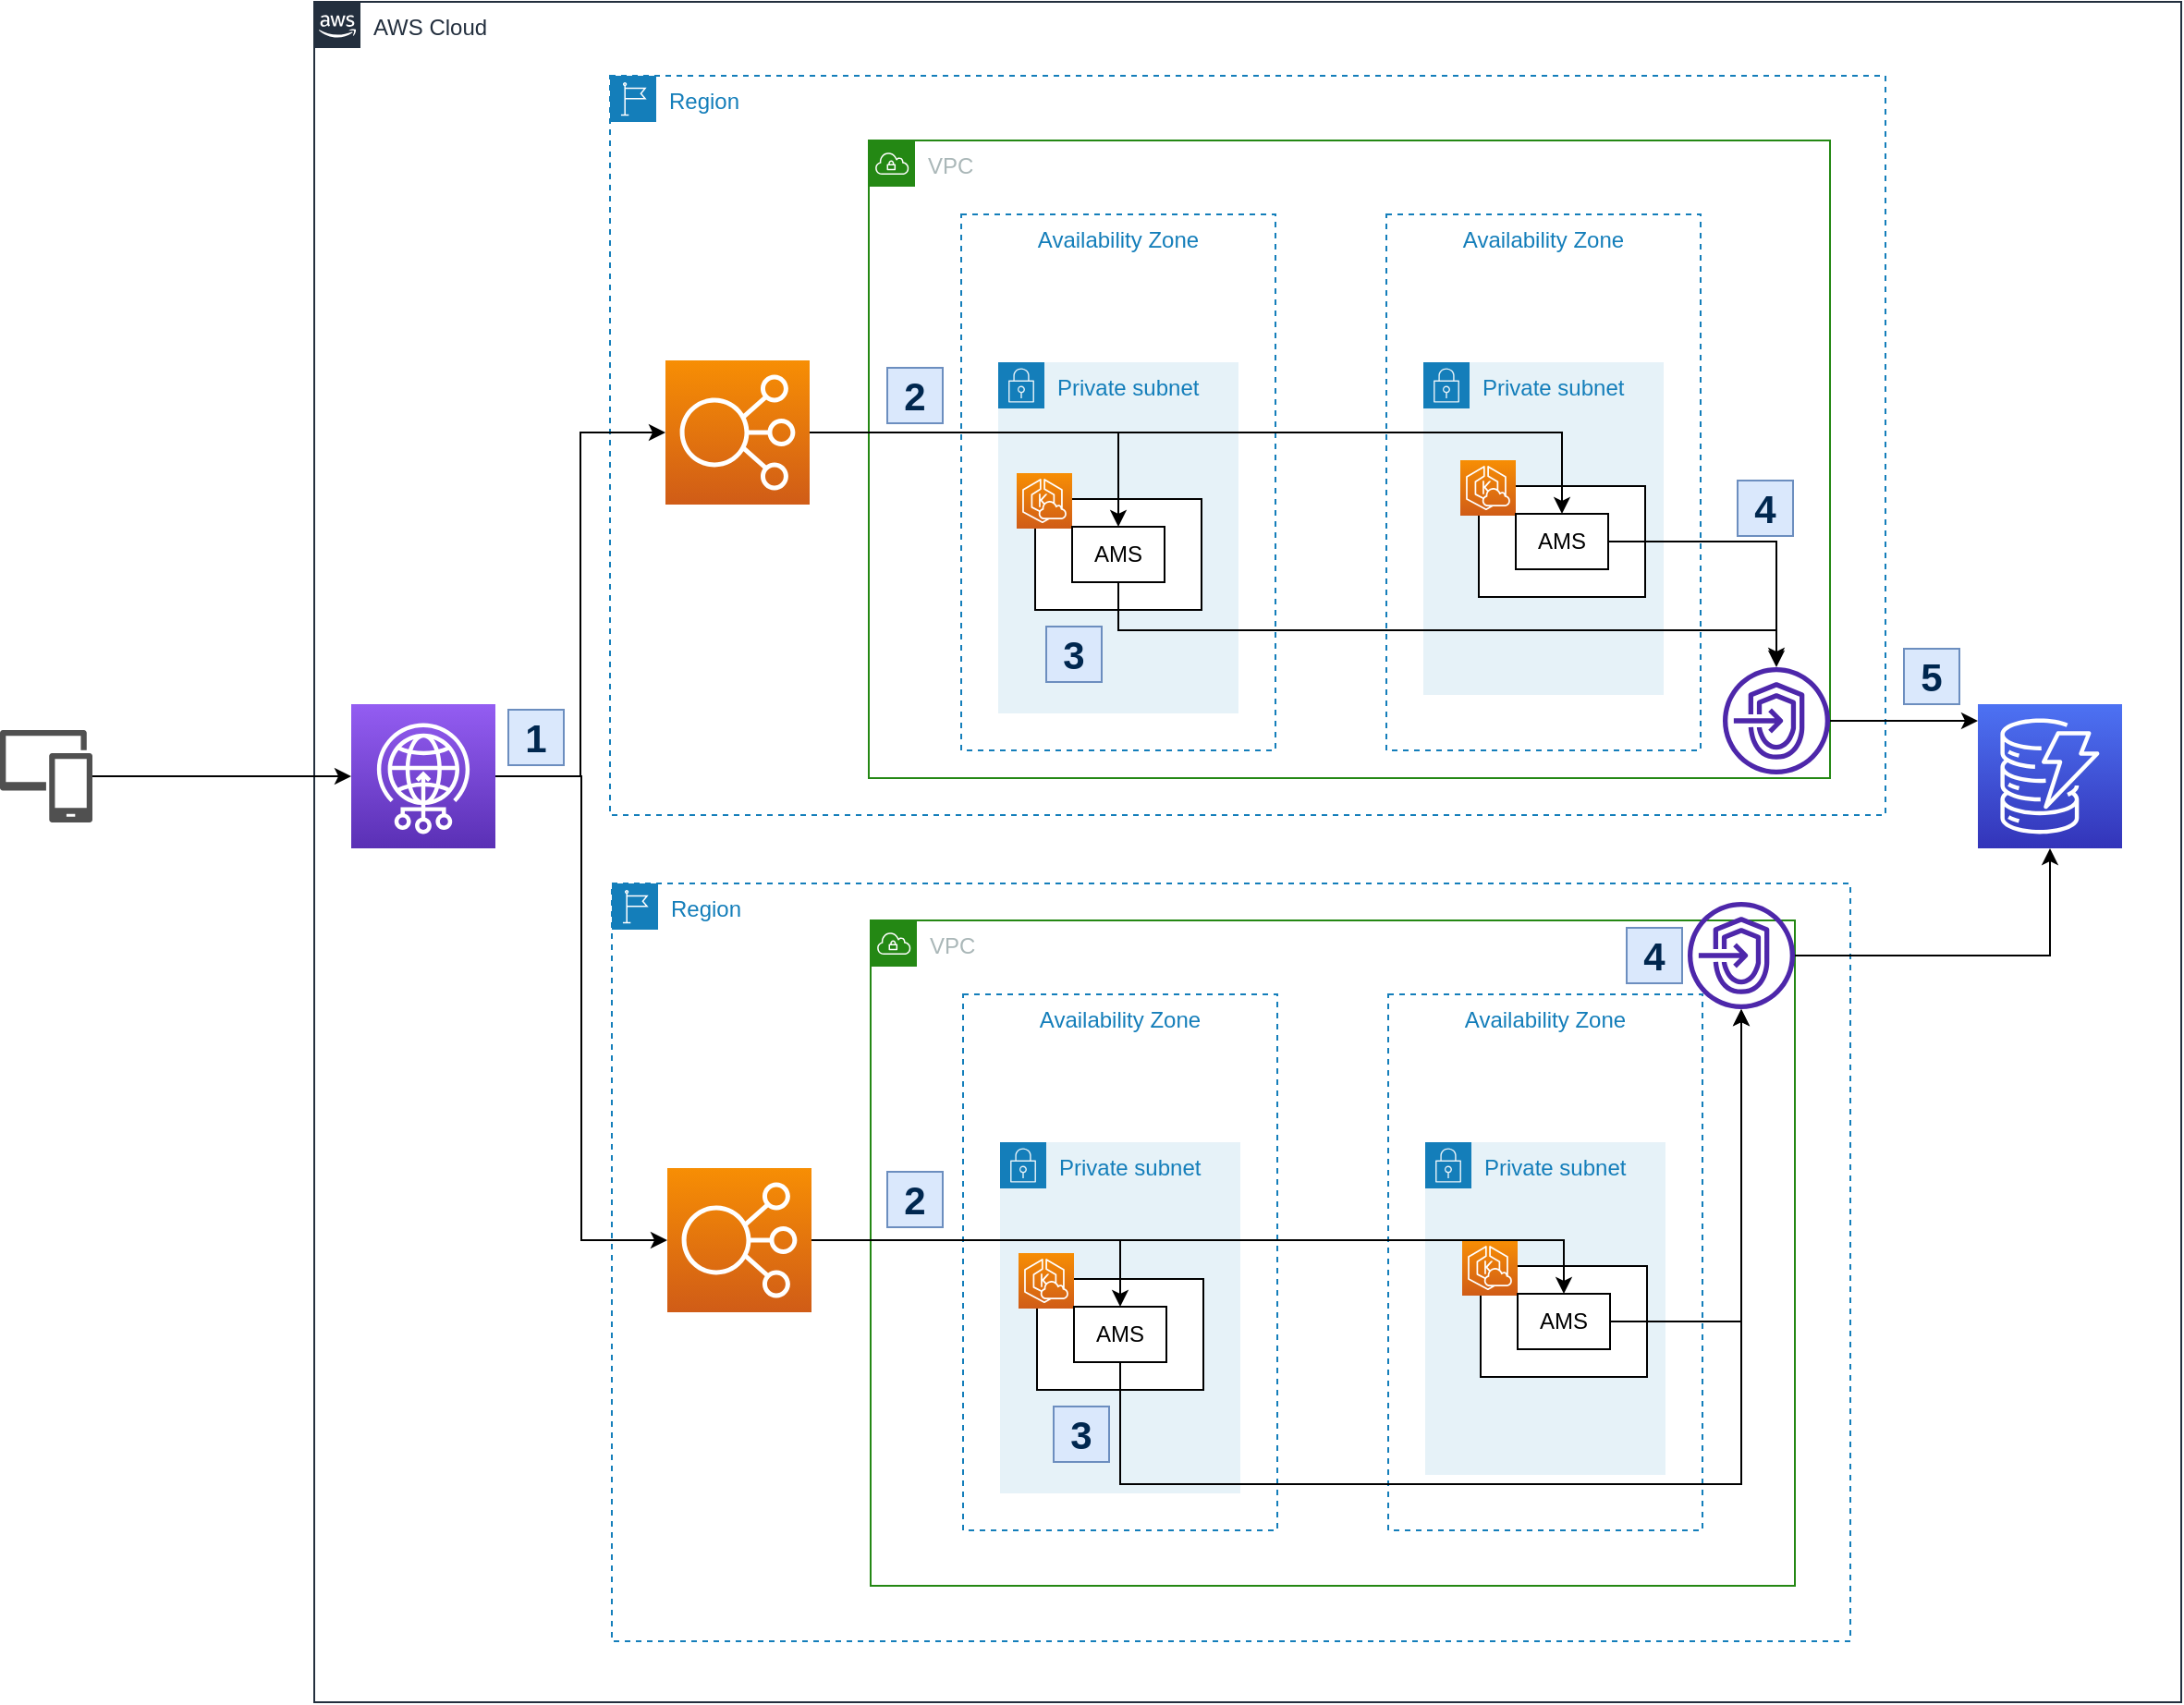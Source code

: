<mxfile version="17.2.4" type="github">
  <diagram id="Ht1M8jgEwFfnCIfOTk4-" name="Page-1">
    <mxGraphModel dx="2591" dy="737" grid="1" gridSize="10" guides="1" tooltips="1" connect="1" arrows="1" fold="1" page="1" pageScale="1" pageWidth="1169" pageHeight="827" math="0" shadow="0">
      <root>
        <mxCell id="0" />
        <mxCell id="1" parent="0" />
        <mxCell id="BS2HCUqMPW_Un4Ivq9xh-9" value="AWS Cloud" style="points=[[0,0],[0.25,0],[0.5,0],[0.75,0],[1,0],[1,0.25],[1,0.5],[1,0.75],[1,1],[0.75,1],[0.5,1],[0.25,1],[0,1],[0,0.75],[0,0.5],[0,0.25]];outlineConnect=0;gradientColor=none;html=1;whiteSpace=wrap;fontSize=12;fontStyle=0;container=1;pointerEvents=0;collapsible=0;recursiveResize=0;shape=mxgraph.aws4.group;grIcon=mxgraph.aws4.group_aws_cloud_alt;strokeColor=#232F3E;fillColor=none;verticalAlign=top;align=left;spacingLeft=30;fontColor=#232F3E;dashed=0;" vertex="1" parent="1">
          <mxGeometry x="90" y="140" width="1010" height="920" as="geometry" />
        </mxCell>
        <mxCell id="BS2HCUqMPW_Un4Ivq9xh-10" value="Region" style="points=[[0,0],[0.25,0],[0.5,0],[0.75,0],[1,0],[1,0.25],[1,0.5],[1,0.75],[1,1],[0.75,1],[0.5,1],[0.25,1],[0,1],[0,0.75],[0,0.5],[0,0.25]];outlineConnect=0;gradientColor=none;html=1;whiteSpace=wrap;fontSize=12;fontStyle=0;container=1;pointerEvents=0;collapsible=0;recursiveResize=0;shape=mxgraph.aws4.group;grIcon=mxgraph.aws4.group_region;strokeColor=#147EBA;fillColor=none;verticalAlign=top;align=left;spacingLeft=30;fontColor=#147EBA;dashed=1;" vertex="1" parent="BS2HCUqMPW_Un4Ivq9xh-9">
          <mxGeometry x="160" y="40" width="690" height="400" as="geometry" />
        </mxCell>
        <mxCell id="BS2HCUqMPW_Un4Ivq9xh-13" value="VPC" style="points=[[0,0],[0.25,0],[0.5,0],[0.75,0],[1,0],[1,0.25],[1,0.5],[1,0.75],[1,1],[0.75,1],[0.5,1],[0.25,1],[0,1],[0,0.75],[0,0.5],[0,0.25]];outlineConnect=0;gradientColor=none;html=1;whiteSpace=wrap;fontSize=12;fontStyle=0;container=1;pointerEvents=0;collapsible=0;recursiveResize=0;shape=mxgraph.aws4.group;grIcon=mxgraph.aws4.group_vpc;strokeColor=#248814;fillColor=none;verticalAlign=top;align=left;spacingLeft=30;fontColor=#AAB7B8;dashed=0;" vertex="1" parent="BS2HCUqMPW_Un4Ivq9xh-10">
          <mxGeometry x="140" y="35" width="520" height="345" as="geometry" />
        </mxCell>
        <mxCell id="BS2HCUqMPW_Un4Ivq9xh-11" value="Availability Zone" style="fillColor=none;strokeColor=#147EBA;dashed=1;verticalAlign=top;fontStyle=0;fontColor=#147EBA;" vertex="1" parent="BS2HCUqMPW_Un4Ivq9xh-13">
          <mxGeometry x="50" y="40" width="170" height="290" as="geometry" />
        </mxCell>
        <mxCell id="BS2HCUqMPW_Un4Ivq9xh-14" value="Private subnet" style="points=[[0,0],[0.25,0],[0.5,0],[0.75,0],[1,0],[1,0.25],[1,0.5],[1,0.75],[1,1],[0.75,1],[0.5,1],[0.25,1],[0,1],[0,0.75],[0,0.5],[0,0.25]];outlineConnect=0;gradientColor=none;html=1;whiteSpace=wrap;fontSize=12;fontStyle=0;container=1;pointerEvents=0;collapsible=0;recursiveResize=0;shape=mxgraph.aws4.group;grIcon=mxgraph.aws4.group_security_group;grStroke=0;strokeColor=#147EBA;fillColor=#E6F2F8;verticalAlign=top;align=left;spacingLeft=30;fontColor=#147EBA;dashed=0;" vertex="1" parent="BS2HCUqMPW_Un4Ivq9xh-13">
          <mxGeometry x="70" y="120" width="130" height="190" as="geometry" />
        </mxCell>
        <mxCell id="BS2HCUqMPW_Un4Ivq9xh-18" value="" style="group" vertex="1" connectable="0" parent="BS2HCUqMPW_Un4Ivq9xh-14">
          <mxGeometry x="10" y="60" width="100" height="74" as="geometry" />
        </mxCell>
        <mxCell id="BS2HCUqMPW_Un4Ivq9xh-17" value="" style="rounded=0;whiteSpace=wrap;html=1;" vertex="1" parent="BS2HCUqMPW_Un4Ivq9xh-18">
          <mxGeometry x="10" y="14" width="90" height="60" as="geometry" />
        </mxCell>
        <mxCell id="BS2HCUqMPW_Un4Ivq9xh-1" value="" style="sketch=0;points=[[0,0,0],[0.25,0,0],[0.5,0,0],[0.75,0,0],[1,0,0],[0,1,0],[0.25,1,0],[0.5,1,0],[0.75,1,0],[1,1,0],[0,0.25,0],[0,0.5,0],[0,0.75,0],[1,0.25,0],[1,0.5,0],[1,0.75,0]];outlineConnect=0;fontColor=#232F3E;gradientColor=#F78E04;gradientDirection=north;fillColor=#D05C17;strokeColor=#ffffff;dashed=0;verticalLabelPosition=bottom;verticalAlign=top;align=center;html=1;fontSize=12;fontStyle=0;aspect=fixed;shape=mxgraph.aws4.resourceIcon;resIcon=mxgraph.aws4.eks_cloud;" vertex="1" parent="BS2HCUqMPW_Un4Ivq9xh-18">
          <mxGeometry width="30" height="30" as="geometry" />
        </mxCell>
        <mxCell id="BS2HCUqMPW_Un4Ivq9xh-27" value="AMS" style="rounded=0;whiteSpace=wrap;html=1;" vertex="1" parent="BS2HCUqMPW_Un4Ivq9xh-18">
          <mxGeometry x="30" y="29" width="50" height="30" as="geometry" />
        </mxCell>
        <mxCell id="BS2HCUqMPW_Un4Ivq9xh-82" value="&lt;b&gt;&lt;font style=&quot;font-size: 21px&quot; color=&quot;#00274f&quot;&gt;3&lt;/font&gt;&lt;/b&gt;" style="text;html=1;strokeColor=#6c8ebf;fillColor=#dae8fc;align=center;verticalAlign=middle;whiteSpace=wrap;rounded=0;" vertex="1" parent="BS2HCUqMPW_Un4Ivq9xh-14">
          <mxGeometry x="26" y="143" width="30" height="30" as="geometry" />
        </mxCell>
        <mxCell id="BS2HCUqMPW_Un4Ivq9xh-15" value="Private subnet" style="points=[[0,0],[0.25,0],[0.5,0],[0.75,0],[1,0],[1,0.25],[1,0.5],[1,0.75],[1,1],[0.75,1],[0.5,1],[0.25,1],[0,1],[0,0.75],[0,0.5],[0,0.25]];outlineConnect=0;gradientColor=none;html=1;whiteSpace=wrap;fontSize=12;fontStyle=0;container=1;pointerEvents=0;collapsible=0;recursiveResize=0;shape=mxgraph.aws4.group;grIcon=mxgraph.aws4.group_security_group;grStroke=0;strokeColor=#147EBA;fillColor=#E6F2F8;verticalAlign=top;align=left;spacingLeft=30;fontColor=#147EBA;dashed=0;" vertex="1" parent="BS2HCUqMPW_Un4Ivq9xh-13">
          <mxGeometry x="300" y="120" width="130" height="180" as="geometry" />
        </mxCell>
        <mxCell id="BS2HCUqMPW_Un4Ivq9xh-12" value="Availability Zone" style="fillColor=none;strokeColor=#147EBA;dashed=1;verticalAlign=top;fontStyle=0;fontColor=#147EBA;" vertex="1" parent="BS2HCUqMPW_Un4Ivq9xh-13">
          <mxGeometry x="280" y="40" width="170" height="290" as="geometry" />
        </mxCell>
        <mxCell id="BS2HCUqMPW_Un4Ivq9xh-32" value="" style="group" vertex="1" connectable="0" parent="BS2HCUqMPW_Un4Ivq9xh-13">
          <mxGeometry x="320" y="173" width="100" height="74" as="geometry" />
        </mxCell>
        <mxCell id="BS2HCUqMPW_Un4Ivq9xh-33" value="" style="rounded=0;whiteSpace=wrap;html=1;" vertex="1" parent="BS2HCUqMPW_Un4Ivq9xh-32">
          <mxGeometry x="10" y="14" width="90" height="60" as="geometry" />
        </mxCell>
        <mxCell id="BS2HCUqMPW_Un4Ivq9xh-34" value="" style="sketch=0;points=[[0,0,0],[0.25,0,0],[0.5,0,0],[0.75,0,0],[1,0,0],[0,1,0],[0.25,1,0],[0.5,1,0],[0.75,1,0],[1,1,0],[0,0.25,0],[0,0.5,0],[0,0.75,0],[1,0.25,0],[1,0.5,0],[1,0.75,0]];outlineConnect=0;fontColor=#232F3E;gradientColor=#F78E04;gradientDirection=north;fillColor=#D05C17;strokeColor=#ffffff;dashed=0;verticalLabelPosition=bottom;verticalAlign=top;align=center;html=1;fontSize=12;fontStyle=0;aspect=fixed;shape=mxgraph.aws4.resourceIcon;resIcon=mxgraph.aws4.eks_cloud;" vertex="1" parent="BS2HCUqMPW_Un4Ivq9xh-32">
          <mxGeometry width="30" height="30" as="geometry" />
        </mxCell>
        <mxCell id="BS2HCUqMPW_Un4Ivq9xh-35" value="AMS" style="rounded=0;whiteSpace=wrap;html=1;" vertex="1" parent="BS2HCUqMPW_Un4Ivq9xh-32">
          <mxGeometry x="30" y="29" width="50" height="30" as="geometry" />
        </mxCell>
        <mxCell id="BS2HCUqMPW_Un4Ivq9xh-40" value="" style="sketch=0;outlineConnect=0;fontColor=#232F3E;gradientColor=none;fillColor=#4D27AA;strokeColor=none;dashed=0;verticalLabelPosition=bottom;verticalAlign=top;align=center;html=1;fontSize=12;fontStyle=0;aspect=fixed;pointerEvents=1;shape=mxgraph.aws4.endpoints;" vertex="1" parent="BS2HCUqMPW_Un4Ivq9xh-13">
          <mxGeometry x="462" y="285" width="58" height="58" as="geometry" />
        </mxCell>
        <mxCell id="BS2HCUqMPW_Un4Ivq9xh-42" style="edgeStyle=orthogonalEdgeStyle;rounded=0;orthogonalLoop=1;jettySize=auto;html=1;exitX=1;exitY=0.5;exitDx=0;exitDy=0;" edge="1" parent="BS2HCUqMPW_Un4Ivq9xh-13" source="BS2HCUqMPW_Un4Ivq9xh-35" target="BS2HCUqMPW_Un4Ivq9xh-40">
          <mxGeometry relative="1" as="geometry">
            <mxPoint x="420" y="217" as="sourcePoint" />
          </mxGeometry>
        </mxCell>
        <mxCell id="BS2HCUqMPW_Un4Ivq9xh-45" style="edgeStyle=orthogonalEdgeStyle;rounded=0;orthogonalLoop=1;jettySize=auto;html=1;entryX=0.5;entryY=-0.026;entryDx=0;entryDy=0;entryPerimeter=0;" edge="1" parent="BS2HCUqMPW_Un4Ivq9xh-13" source="BS2HCUqMPW_Un4Ivq9xh-27" target="BS2HCUqMPW_Un4Ivq9xh-40">
          <mxGeometry relative="1" as="geometry">
            <Array as="points">
              <mxPoint x="135" y="265" />
              <mxPoint x="491" y="265" />
            </Array>
          </mxGeometry>
        </mxCell>
        <mxCell id="BS2HCUqMPW_Un4Ivq9xh-80" value="&lt;b&gt;&lt;font style=&quot;font-size: 21px&quot; color=&quot;#00274f&quot;&gt;2&lt;/font&gt;&lt;/b&gt;" style="text;html=1;strokeColor=#6c8ebf;fillColor=#dae8fc;align=center;verticalAlign=middle;whiteSpace=wrap;rounded=0;" vertex="1" parent="BS2HCUqMPW_Un4Ivq9xh-13">
          <mxGeometry x="10" y="123" width="30" height="30" as="geometry" />
        </mxCell>
        <mxCell id="BS2HCUqMPW_Un4Ivq9xh-84" value="&lt;b&gt;&lt;font style=&quot;font-size: 21px&quot; color=&quot;#00274f&quot;&gt;4&lt;/font&gt;&lt;/b&gt;" style="text;html=1;strokeColor=#6c8ebf;fillColor=#dae8fc;align=center;verticalAlign=middle;whiteSpace=wrap;rounded=0;" vertex="1" parent="BS2HCUqMPW_Un4Ivq9xh-13">
          <mxGeometry x="470" y="184" width="30" height="30" as="geometry" />
        </mxCell>
        <mxCell id="BS2HCUqMPW_Un4Ivq9xh-16" value="" style="sketch=0;points=[[0,0,0],[0.25,0,0],[0.5,0,0],[0.75,0,0],[1,0,0],[0,1,0],[0.25,1,0],[0.5,1,0],[0.75,1,0],[1,1,0],[0,0.25,0],[0,0.5,0],[0,0.75,0],[1,0.25,0],[1,0.5,0],[1,0.75,0]];outlineConnect=0;fontColor=#232F3E;gradientColor=#F78E04;gradientDirection=north;fillColor=#D05C17;strokeColor=#ffffff;dashed=0;verticalLabelPosition=bottom;verticalAlign=top;align=center;html=1;fontSize=12;fontStyle=0;aspect=fixed;shape=mxgraph.aws4.resourceIcon;resIcon=mxgraph.aws4.elastic_load_balancing;" vertex="1" parent="BS2HCUqMPW_Un4Ivq9xh-10">
          <mxGeometry x="30" y="154" width="78" height="78" as="geometry" />
        </mxCell>
        <mxCell id="BS2HCUqMPW_Un4Ivq9xh-38" style="edgeStyle=orthogonalEdgeStyle;rounded=0;orthogonalLoop=1;jettySize=auto;html=1;entryX=0.5;entryY=0;entryDx=0;entryDy=0;" edge="1" parent="BS2HCUqMPW_Un4Ivq9xh-10" source="BS2HCUqMPW_Un4Ivq9xh-16" target="BS2HCUqMPW_Un4Ivq9xh-35">
          <mxGeometry relative="1" as="geometry" />
        </mxCell>
        <mxCell id="BS2HCUqMPW_Un4Ivq9xh-37" style="edgeStyle=orthogonalEdgeStyle;rounded=0;orthogonalLoop=1;jettySize=auto;html=1;entryX=0.5;entryY=0;entryDx=0;entryDy=0;" edge="1" parent="BS2HCUqMPW_Un4Ivq9xh-10" source="BS2HCUqMPW_Un4Ivq9xh-16" target="BS2HCUqMPW_Un4Ivq9xh-27">
          <mxGeometry relative="1" as="geometry">
            <mxPoint x="290" y="230" as="targetPoint" />
          </mxGeometry>
        </mxCell>
        <mxCell id="BS2HCUqMPW_Un4Ivq9xh-39" value="" style="sketch=0;points=[[0,0,0],[0.25,0,0],[0.5,0,0],[0.75,0,0],[1,0,0],[0,1,0],[0.25,1,0],[0.5,1,0],[0.75,1,0],[1,1,0],[0,0.25,0],[0,0.5,0],[0,0.75,0],[1,0.25,0],[1,0.5,0],[1,0.75,0]];outlineConnect=0;fontColor=#232F3E;gradientColor=#4D72F3;gradientDirection=north;fillColor=#3334B9;strokeColor=#ffffff;dashed=0;verticalLabelPosition=bottom;verticalAlign=top;align=center;html=1;fontSize=12;fontStyle=0;aspect=fixed;shape=mxgraph.aws4.resourceIcon;resIcon=mxgraph.aws4.dynamodb;" vertex="1" parent="BS2HCUqMPW_Un4Ivq9xh-9">
          <mxGeometry x="900" y="380" width="78" height="78" as="geometry" />
        </mxCell>
        <mxCell id="BS2HCUqMPW_Un4Ivq9xh-43" style="edgeStyle=orthogonalEdgeStyle;rounded=0;orthogonalLoop=1;jettySize=auto;html=1;" edge="1" parent="BS2HCUqMPW_Un4Ivq9xh-9" source="BS2HCUqMPW_Un4Ivq9xh-40" target="BS2HCUqMPW_Un4Ivq9xh-39">
          <mxGeometry relative="1" as="geometry">
            <mxPoint x="850" y="580" as="sourcePoint" />
            <Array as="points">
              <mxPoint x="860" y="389" />
              <mxPoint x="860" y="389" />
            </Array>
          </mxGeometry>
        </mxCell>
        <mxCell id="BS2HCUqMPW_Un4Ivq9xh-46" value="Region" style="points=[[0,0],[0.25,0],[0.5,0],[0.75,0],[1,0],[1,0.25],[1,0.5],[1,0.75],[1,1],[0.75,1],[0.5,1],[0.25,1],[0,1],[0,0.75],[0,0.5],[0,0.25]];outlineConnect=0;gradientColor=none;html=1;whiteSpace=wrap;fontSize=12;fontStyle=0;container=1;pointerEvents=0;collapsible=0;recursiveResize=0;shape=mxgraph.aws4.group;grIcon=mxgraph.aws4.group_region;strokeColor=#147EBA;fillColor=none;verticalAlign=top;align=left;spacingLeft=30;fontColor=#147EBA;dashed=1;" vertex="1" parent="BS2HCUqMPW_Un4Ivq9xh-9">
          <mxGeometry x="161" y="477" width="670" height="410" as="geometry" />
        </mxCell>
        <mxCell id="BS2HCUqMPW_Un4Ivq9xh-47" value="VPC" style="points=[[0,0],[0.25,0],[0.5,0],[0.75,0],[1,0],[1,0.25],[1,0.5],[1,0.75],[1,1],[0.75,1],[0.5,1],[0.25,1],[0,1],[0,0.75],[0,0.5],[0,0.25]];outlineConnect=0;gradientColor=none;html=1;whiteSpace=wrap;fontSize=12;fontStyle=0;container=1;pointerEvents=0;collapsible=0;recursiveResize=0;shape=mxgraph.aws4.group;grIcon=mxgraph.aws4.group_vpc;strokeColor=#248814;fillColor=none;verticalAlign=top;align=left;spacingLeft=30;fontColor=#AAB7B8;dashed=0;" vertex="1" parent="BS2HCUqMPW_Un4Ivq9xh-46">
          <mxGeometry x="140" y="20" width="500" height="360" as="geometry" />
        </mxCell>
        <mxCell id="BS2HCUqMPW_Un4Ivq9xh-48" value="Availability Zone" style="fillColor=none;strokeColor=#147EBA;dashed=1;verticalAlign=top;fontStyle=0;fontColor=#147EBA;" vertex="1" parent="BS2HCUqMPW_Un4Ivq9xh-47">
          <mxGeometry x="50" y="40" width="170" height="290" as="geometry" />
        </mxCell>
        <mxCell id="BS2HCUqMPW_Un4Ivq9xh-49" value="Private subnet" style="points=[[0,0],[0.25,0],[0.5,0],[0.75,0],[1,0],[1,0.25],[1,0.5],[1,0.75],[1,1],[0.75,1],[0.5,1],[0.25,1],[0,1],[0,0.75],[0,0.5],[0,0.25]];outlineConnect=0;gradientColor=none;html=1;whiteSpace=wrap;fontSize=12;fontStyle=0;container=1;pointerEvents=0;collapsible=0;recursiveResize=0;shape=mxgraph.aws4.group;grIcon=mxgraph.aws4.group_security_group;grStroke=0;strokeColor=#147EBA;fillColor=#E6F2F8;verticalAlign=top;align=left;spacingLeft=30;fontColor=#147EBA;dashed=0;" vertex="1" parent="BS2HCUqMPW_Un4Ivq9xh-47">
          <mxGeometry x="70" y="120" width="130" height="190" as="geometry" />
        </mxCell>
        <mxCell id="BS2HCUqMPW_Un4Ivq9xh-50" value="" style="group" vertex="1" connectable="0" parent="BS2HCUqMPW_Un4Ivq9xh-49">
          <mxGeometry x="10" y="60" width="100" height="74" as="geometry" />
        </mxCell>
        <mxCell id="BS2HCUqMPW_Un4Ivq9xh-51" value="" style="rounded=0;whiteSpace=wrap;html=1;" vertex="1" parent="BS2HCUqMPW_Un4Ivq9xh-50">
          <mxGeometry x="10" y="14" width="90" height="60" as="geometry" />
        </mxCell>
        <mxCell id="BS2HCUqMPW_Un4Ivq9xh-52" value="" style="sketch=0;points=[[0,0,0],[0.25,0,0],[0.5,0,0],[0.75,0,0],[1,0,0],[0,1,0],[0.25,1,0],[0.5,1,0],[0.75,1,0],[1,1,0],[0,0.25,0],[0,0.5,0],[0,0.75,0],[1,0.25,0],[1,0.5,0],[1,0.75,0]];outlineConnect=0;fontColor=#232F3E;gradientColor=#F78E04;gradientDirection=north;fillColor=#D05C17;strokeColor=#ffffff;dashed=0;verticalLabelPosition=bottom;verticalAlign=top;align=center;html=1;fontSize=12;fontStyle=0;aspect=fixed;shape=mxgraph.aws4.resourceIcon;resIcon=mxgraph.aws4.eks_cloud;" vertex="1" parent="BS2HCUqMPW_Un4Ivq9xh-50">
          <mxGeometry width="30" height="30" as="geometry" />
        </mxCell>
        <mxCell id="BS2HCUqMPW_Un4Ivq9xh-53" value="AMS" style="rounded=0;whiteSpace=wrap;html=1;" vertex="1" parent="BS2HCUqMPW_Un4Ivq9xh-50">
          <mxGeometry x="30" y="29" width="50" height="30" as="geometry" />
        </mxCell>
        <mxCell id="BS2HCUqMPW_Un4Ivq9xh-54" value="Private subnet" style="points=[[0,0],[0.25,0],[0.5,0],[0.75,0],[1,0],[1,0.25],[1,0.5],[1,0.75],[1,1],[0.75,1],[0.5,1],[0.25,1],[0,1],[0,0.75],[0,0.5],[0,0.25]];outlineConnect=0;gradientColor=none;html=1;whiteSpace=wrap;fontSize=12;fontStyle=0;container=1;pointerEvents=0;collapsible=0;recursiveResize=0;shape=mxgraph.aws4.group;grIcon=mxgraph.aws4.group_security_group;grStroke=0;strokeColor=#147EBA;fillColor=#E6F2F8;verticalAlign=top;align=left;spacingLeft=30;fontColor=#147EBA;dashed=0;" vertex="1" parent="BS2HCUqMPW_Un4Ivq9xh-47">
          <mxGeometry x="300" y="120" width="130" height="180" as="geometry" />
        </mxCell>
        <mxCell id="BS2HCUqMPW_Un4Ivq9xh-55" value="Availability Zone" style="fillColor=none;strokeColor=#147EBA;dashed=1;verticalAlign=top;fontStyle=0;fontColor=#147EBA;" vertex="1" parent="BS2HCUqMPW_Un4Ivq9xh-47">
          <mxGeometry x="280" y="40" width="170" height="290" as="geometry" />
        </mxCell>
        <mxCell id="BS2HCUqMPW_Un4Ivq9xh-56" value="" style="group" vertex="1" connectable="0" parent="BS2HCUqMPW_Un4Ivq9xh-47">
          <mxGeometry x="320" y="173" width="100" height="74" as="geometry" />
        </mxCell>
        <mxCell id="BS2HCUqMPW_Un4Ivq9xh-57" value="" style="rounded=0;whiteSpace=wrap;html=1;" vertex="1" parent="BS2HCUqMPW_Un4Ivq9xh-56">
          <mxGeometry x="10" y="14" width="90" height="60" as="geometry" />
        </mxCell>
        <mxCell id="BS2HCUqMPW_Un4Ivq9xh-58" value="" style="sketch=0;points=[[0,0,0],[0.25,0,0],[0.5,0,0],[0.75,0,0],[1,0,0],[0,1,0],[0.25,1,0],[0.5,1,0],[0.75,1,0],[1,1,0],[0,0.25,0],[0,0.5,0],[0,0.75,0],[1,0.25,0],[1,0.5,0],[1,0.75,0]];outlineConnect=0;fontColor=#232F3E;gradientColor=#F78E04;gradientDirection=north;fillColor=#D05C17;strokeColor=#ffffff;dashed=0;verticalLabelPosition=bottom;verticalAlign=top;align=center;html=1;fontSize=12;fontStyle=0;aspect=fixed;shape=mxgraph.aws4.resourceIcon;resIcon=mxgraph.aws4.eks_cloud;" vertex="1" parent="BS2HCUqMPW_Un4Ivq9xh-56">
          <mxGeometry width="30" height="30" as="geometry" />
        </mxCell>
        <mxCell id="BS2HCUqMPW_Un4Ivq9xh-59" value="AMS" style="rounded=0;whiteSpace=wrap;html=1;" vertex="1" parent="BS2HCUqMPW_Un4Ivq9xh-56">
          <mxGeometry x="30" y="29" width="50" height="30" as="geometry" />
        </mxCell>
        <mxCell id="BS2HCUqMPW_Un4Ivq9xh-63" value="" style="sketch=0;outlineConnect=0;fontColor=#232F3E;gradientColor=none;fillColor=#4D27AA;strokeColor=none;dashed=0;verticalLabelPosition=bottom;verticalAlign=top;align=center;html=1;fontSize=12;fontStyle=0;aspect=fixed;pointerEvents=1;shape=mxgraph.aws4.endpoints;" vertex="1" parent="BS2HCUqMPW_Un4Ivq9xh-47">
          <mxGeometry x="442" y="-10" width="58" height="58" as="geometry" />
        </mxCell>
        <mxCell id="BS2HCUqMPW_Un4Ivq9xh-64" style="edgeStyle=orthogonalEdgeStyle;rounded=0;orthogonalLoop=1;jettySize=auto;html=1;exitX=1;exitY=0.5;exitDx=0;exitDy=0;" edge="1" parent="BS2HCUqMPW_Un4Ivq9xh-47" source="BS2HCUqMPW_Un4Ivq9xh-59" target="BS2HCUqMPW_Un4Ivq9xh-63">
          <mxGeometry relative="1" as="geometry">
            <mxPoint x="420" y="232" as="sourcePoint" />
          </mxGeometry>
        </mxCell>
        <mxCell id="BS2HCUqMPW_Un4Ivq9xh-65" style="edgeStyle=orthogonalEdgeStyle;rounded=0;orthogonalLoop=1;jettySize=auto;html=1;" edge="1" parent="BS2HCUqMPW_Un4Ivq9xh-47" source="BS2HCUqMPW_Un4Ivq9xh-53" target="BS2HCUqMPW_Un4Ivq9xh-63">
          <mxGeometry relative="1" as="geometry">
            <Array as="points">
              <mxPoint x="135" y="305" />
              <mxPoint x="471" y="305" />
            </Array>
          </mxGeometry>
        </mxCell>
        <mxCell id="BS2HCUqMPW_Un4Ivq9xh-79" value="&lt;b&gt;&lt;font style=&quot;font-size: 21px&quot; color=&quot;#00274f&quot;&gt;2&lt;/font&gt;&lt;/b&gt;" style="text;html=1;strokeColor=#6c8ebf;fillColor=#dae8fc;align=center;verticalAlign=middle;whiteSpace=wrap;rounded=0;" vertex="1" parent="BS2HCUqMPW_Un4Ivq9xh-47">
          <mxGeometry x="9" y="136" width="30" height="30" as="geometry" />
        </mxCell>
        <mxCell id="BS2HCUqMPW_Un4Ivq9xh-81" value="&lt;b&gt;&lt;font style=&quot;font-size: 21px&quot; color=&quot;#00274f&quot;&gt;3&lt;/font&gt;&lt;/b&gt;" style="text;html=1;strokeColor=#6c8ebf;fillColor=#dae8fc;align=center;verticalAlign=middle;whiteSpace=wrap;rounded=0;" vertex="1" parent="BS2HCUqMPW_Un4Ivq9xh-47">
          <mxGeometry x="99" y="263" width="30" height="30" as="geometry" />
        </mxCell>
        <mxCell id="BS2HCUqMPW_Un4Ivq9xh-73" value="&lt;b&gt;&lt;font style=&quot;font-size: 21px&quot; color=&quot;#00274f&quot;&gt;4&lt;/font&gt;&lt;/b&gt;" style="text;html=1;strokeColor=#6c8ebf;fillColor=#dae8fc;align=center;verticalAlign=middle;whiteSpace=wrap;rounded=0;" vertex="1" parent="BS2HCUqMPW_Un4Ivq9xh-47">
          <mxGeometry x="409" y="4" width="30" height="30" as="geometry" />
        </mxCell>
        <mxCell id="BS2HCUqMPW_Un4Ivq9xh-60" value="" style="sketch=0;points=[[0,0,0],[0.25,0,0],[0.5,0,0],[0.75,0,0],[1,0,0],[0,1,0],[0.25,1,0],[0.5,1,0],[0.75,1,0],[1,1,0],[0,0.25,0],[0,0.5,0],[0,0.75,0],[1,0.25,0],[1,0.5,0],[1,0.75,0]];outlineConnect=0;fontColor=#232F3E;gradientColor=#F78E04;gradientDirection=north;fillColor=#D05C17;strokeColor=#ffffff;dashed=0;verticalLabelPosition=bottom;verticalAlign=top;align=center;html=1;fontSize=12;fontStyle=0;aspect=fixed;shape=mxgraph.aws4.resourceIcon;resIcon=mxgraph.aws4.elastic_load_balancing;" vertex="1" parent="BS2HCUqMPW_Un4Ivq9xh-46">
          <mxGeometry x="30" y="154" width="78" height="78" as="geometry" />
        </mxCell>
        <mxCell id="BS2HCUqMPW_Un4Ivq9xh-61" style="edgeStyle=orthogonalEdgeStyle;rounded=0;orthogonalLoop=1;jettySize=auto;html=1;entryX=0.5;entryY=0;entryDx=0;entryDy=0;" edge="1" parent="BS2HCUqMPW_Un4Ivq9xh-46" source="BS2HCUqMPW_Un4Ivq9xh-60" target="BS2HCUqMPW_Un4Ivq9xh-59">
          <mxGeometry relative="1" as="geometry" />
        </mxCell>
        <mxCell id="BS2HCUqMPW_Un4Ivq9xh-62" style="edgeStyle=orthogonalEdgeStyle;rounded=0;orthogonalLoop=1;jettySize=auto;html=1;entryX=0.5;entryY=0;entryDx=0;entryDy=0;" edge="1" parent="BS2HCUqMPW_Un4Ivq9xh-46" source="BS2HCUqMPW_Un4Ivq9xh-60" target="BS2HCUqMPW_Un4Ivq9xh-53">
          <mxGeometry relative="1" as="geometry">
            <mxPoint x="290" y="230" as="targetPoint" />
          </mxGeometry>
        </mxCell>
        <mxCell id="BS2HCUqMPW_Un4Ivq9xh-66" style="edgeStyle=orthogonalEdgeStyle;rounded=0;orthogonalLoop=1;jettySize=auto;html=1;entryX=0.5;entryY=1;entryDx=0;entryDy=0;entryPerimeter=0;" edge="1" parent="BS2HCUqMPW_Un4Ivq9xh-9" source="BS2HCUqMPW_Un4Ivq9xh-63" target="BS2HCUqMPW_Un4Ivq9xh-39">
          <mxGeometry relative="1" as="geometry" />
        </mxCell>
        <mxCell id="BS2HCUqMPW_Un4Ivq9xh-68" style="edgeStyle=orthogonalEdgeStyle;rounded=0;orthogonalLoop=1;jettySize=auto;html=1;entryX=0;entryY=0.5;entryDx=0;entryDy=0;entryPerimeter=0;" edge="1" parent="BS2HCUqMPW_Un4Ivq9xh-9" source="BS2HCUqMPW_Un4Ivq9xh-67" target="BS2HCUqMPW_Un4Ivq9xh-16">
          <mxGeometry relative="1" as="geometry" />
        </mxCell>
        <mxCell id="BS2HCUqMPW_Un4Ivq9xh-69" style="edgeStyle=orthogonalEdgeStyle;rounded=0;orthogonalLoop=1;jettySize=auto;html=1;entryX=0;entryY=0.5;entryDx=0;entryDy=0;entryPerimeter=0;" edge="1" parent="BS2HCUqMPW_Un4Ivq9xh-9" source="BS2HCUqMPW_Un4Ivq9xh-67" target="BS2HCUqMPW_Un4Ivq9xh-60">
          <mxGeometry relative="1" as="geometry" />
        </mxCell>
        <mxCell id="BS2HCUqMPW_Un4Ivq9xh-67" value="" style="sketch=0;points=[[0,0,0],[0.25,0,0],[0.5,0,0],[0.75,0,0],[1,0,0],[0,1,0],[0.25,1,0],[0.5,1,0],[0.75,1,0],[1,1,0],[0,0.25,0],[0,0.5,0],[0,0.75,0],[1,0.25,0],[1,0.5,0],[1,0.75,0]];outlineConnect=0;fontColor=#232F3E;gradientColor=#945DF2;gradientDirection=north;fillColor=#5A30B5;strokeColor=#ffffff;dashed=0;verticalLabelPosition=bottom;verticalAlign=top;align=center;html=1;fontSize=12;fontStyle=0;aspect=fixed;shape=mxgraph.aws4.resourceIcon;resIcon=mxgraph.aws4.global_accelerator;" vertex="1" parent="BS2HCUqMPW_Un4Ivq9xh-9">
          <mxGeometry x="20" y="380" width="78" height="78" as="geometry" />
        </mxCell>
        <mxCell id="BS2HCUqMPW_Un4Ivq9xh-74" value="&lt;b&gt;&lt;font style=&quot;font-size: 21px&quot; color=&quot;#00274f&quot;&gt;1&lt;/font&gt;&lt;/b&gt;" style="text;html=1;strokeColor=#6c8ebf;fillColor=#dae8fc;align=center;verticalAlign=middle;whiteSpace=wrap;rounded=0;" vertex="1" parent="BS2HCUqMPW_Un4Ivq9xh-9">
          <mxGeometry x="105" y="383" width="30" height="30" as="geometry" />
        </mxCell>
        <mxCell id="BS2HCUqMPW_Un4Ivq9xh-85" value="&lt;b&gt;&lt;font style=&quot;font-size: 21px&quot; color=&quot;#00274f&quot;&gt;5&lt;/font&gt;&lt;/b&gt;" style="text;html=1;strokeColor=#6c8ebf;fillColor=#dae8fc;align=center;verticalAlign=middle;whiteSpace=wrap;rounded=0;" vertex="1" parent="BS2HCUqMPW_Un4Ivq9xh-9">
          <mxGeometry x="860" y="350" width="30" height="30" as="geometry" />
        </mxCell>
        <mxCell id="BS2HCUqMPW_Un4Ivq9xh-72" style="edgeStyle=orthogonalEdgeStyle;rounded=0;orthogonalLoop=1;jettySize=auto;html=1;" edge="1" parent="1" source="BS2HCUqMPW_Un4Ivq9xh-71" target="BS2HCUqMPW_Un4Ivq9xh-67">
          <mxGeometry relative="1" as="geometry" />
        </mxCell>
        <mxCell id="BS2HCUqMPW_Un4Ivq9xh-71" value="" style="sketch=0;pointerEvents=1;shadow=0;dashed=0;html=1;strokeColor=none;labelPosition=center;verticalLabelPosition=bottom;verticalAlign=top;align=center;fillColor=#505050;shape=mxgraph.mscae.intune.device_group" vertex="1" parent="1">
          <mxGeometry x="-80" y="534" width="50" height="50" as="geometry" />
        </mxCell>
      </root>
    </mxGraphModel>
  </diagram>
</mxfile>
